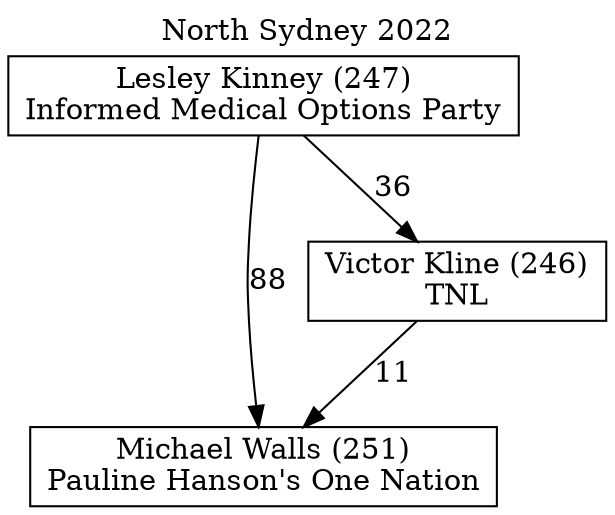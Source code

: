 // House preference flow
digraph "Michael Walls (251)_North Sydney_2022" {
	graph [label="North Sydney 2022" labelloc=t mclimit=10]
	node [shape=box]
	"Lesley Kinney (247)" [label="Lesley Kinney (247)
Informed Medical Options Party"]
	"Michael Walls (251)" [label="Michael Walls (251)
Pauline Hanson's One Nation"]
	"Victor Kline (246)" [label="Victor Kline (246)
TNL"]
	"Lesley Kinney (247)" -> "Michael Walls (251)" [label=88]
	"Lesley Kinney (247)" -> "Victor Kline (246)" [label=36]
	"Victor Kline (246)" -> "Michael Walls (251)" [label=11]
}

